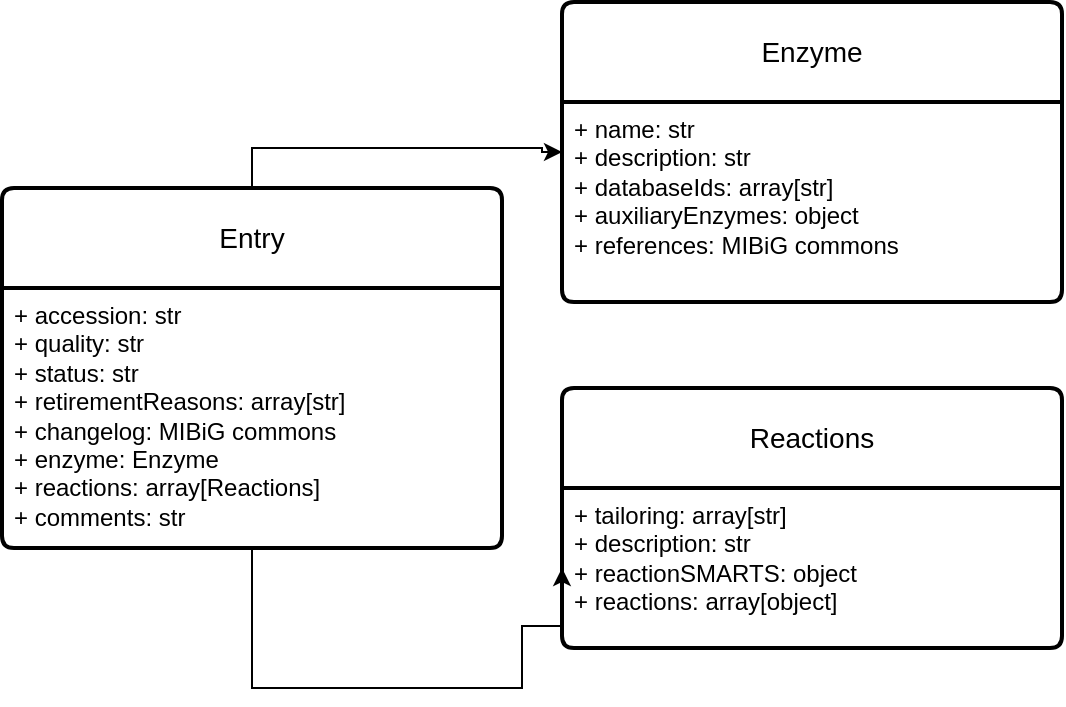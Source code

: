 <mxfile version="20.5.3" type="embed"><diagram id="BAHB0gP8xIXMOgwT9xjf" name="MITE"><mxGraphModel dx="266" dy="392" grid="1" gridSize="10" guides="1" tooltips="1" connect="1" arrows="1" fold="1" page="1" pageScale="1" pageWidth="850" pageHeight="1100" math="0" shadow="0"><root><mxCell id="0"/><mxCell id="1" parent="0"/><mxCell id="RC-lDWm2Dxlrm_hdWZar-4" style="edgeStyle=orthogonalEdgeStyle;rounded=0;orthogonalLoop=1;jettySize=auto;html=1;entryX=0;entryY=0.25;entryDx=0;entryDy=0;exitX=0.5;exitY=0;exitDx=0;exitDy=0;" parent="1" source="-aiOxaH1s1cK_LicX6S7-1" target="KzYSrZ77MdClX3Mj8RqD-2" edge="1"><mxGeometry relative="1" as="geometry"><mxPoint x="235" y="370" as="targetPoint"/></mxGeometry></mxCell><mxCell id="-aiOxaH1s1cK_LicX6S7-1" value="Entry" style="swimlane;childLayout=stackLayout;horizontal=1;startSize=50;horizontalStack=0;rounded=1;fontSize=14;fontStyle=0;strokeWidth=2;resizeParent=0;resizeLast=1;shadow=0;dashed=0;align=center;arcSize=4;whiteSpace=wrap;html=1;" parent="1" vertex="1"><mxGeometry x="110" y="670" width="250" height="180" as="geometry"/></mxCell><mxCell id="-aiOxaH1s1cK_LicX6S7-2" value="&lt;div&gt;&lt;span style=&quot;background-color: initial;&quot;&gt;+ accession: str&lt;/span&gt;&lt;br&gt;&lt;/div&gt;&lt;div&gt;+ quality: str&lt;br&gt;&lt;/div&gt;+ status: str&lt;br&gt;+ retirementReasons: array[str]&lt;br&gt;+ changelog: MIBiG commons&lt;br&gt;&lt;div&gt;+ enzyme: Enzyme&lt;/div&gt;&lt;div&gt;+ reactions: array[Reactions]&lt;br&gt;&lt;/div&gt;+ comments: str" style="align=left;strokeColor=none;fillColor=none;spacingLeft=4;fontSize=12;verticalAlign=top;resizable=0;rotatable=0;part=1;html=1;" parent="-aiOxaH1s1cK_LicX6S7-1" vertex="1"><mxGeometry y="50" width="250" height="130" as="geometry"/></mxCell><mxCell id="KzYSrZ77MdClX3Mj8RqD-1" value="Enzyme" style="swimlane;childLayout=stackLayout;horizontal=1;startSize=50;horizontalStack=0;rounded=1;fontSize=14;fontStyle=0;strokeWidth=2;resizeParent=0;resizeLast=1;shadow=0;dashed=0;align=center;arcSize=4;whiteSpace=wrap;html=1;" parent="1" vertex="1"><mxGeometry x="390" y="577" width="250" height="150" as="geometry"/></mxCell><mxCell id="KzYSrZ77MdClX3Mj8RqD-2" value="&lt;div&gt;+ name: str&lt;/div&gt;&lt;div&gt;+ description: str&lt;/div&gt;&lt;div&gt;+ databaseIds: array[str]&lt;/div&gt;&lt;div&gt;+ auxiliaryEnzymes: object&lt;/div&gt;&lt;div&gt;+ references: MIBiG commons&lt;/div&gt;&lt;div&gt;&lt;br&gt;&lt;/div&gt;&lt;div&gt;&lt;br&gt;&lt;/div&gt;" style="align=left;strokeColor=none;fillColor=none;spacingLeft=4;fontSize=12;verticalAlign=top;resizable=0;rotatable=0;part=1;html=1;" parent="KzYSrZ77MdClX3Mj8RqD-1" vertex="1"><mxGeometry y="50" width="250" height="100" as="geometry"/></mxCell><mxCell id="RC-lDWm2Dxlrm_hdWZar-11" value="Reactions" style="swimlane;childLayout=stackLayout;horizontal=1;startSize=50;horizontalStack=0;rounded=1;fontSize=14;fontStyle=0;strokeWidth=2;resizeParent=0;resizeLast=1;shadow=0;dashed=0;align=center;arcSize=4;whiteSpace=wrap;html=1;" parent="1" vertex="1"><mxGeometry x="390" y="770" width="250" height="130" as="geometry"/></mxCell><mxCell id="RC-lDWm2Dxlrm_hdWZar-12" value="&lt;div&gt;+ tailoring: array[str]&lt;/div&gt;&lt;div&gt;+ description: str&lt;/div&gt;&lt;div&gt;+ reactionSMARTS: object&lt;/div&gt;&lt;div&gt;+ reactions: array[object]&lt;/div&gt;" style="align=left;strokeColor=none;fillColor=none;spacingLeft=4;fontSize=12;verticalAlign=top;resizable=0;rotatable=0;part=1;html=1;" parent="RC-lDWm2Dxlrm_hdWZar-11" vertex="1"><mxGeometry y="50" width="250" height="80" as="geometry"/></mxCell><mxCell id="RC-lDWm2Dxlrm_hdWZar-14" style="edgeStyle=orthogonalEdgeStyle;rounded=0;orthogonalLoop=1;jettySize=auto;html=1;entryX=0;entryY=0.5;entryDx=0;entryDy=0;" parent="1" source="-aiOxaH1s1cK_LicX6S7-2" target="RC-lDWm2Dxlrm_hdWZar-12" edge="1"><mxGeometry relative="1" as="geometry"><Array as="points"><mxPoint x="235" y="920"/><mxPoint x="370" y="920"/><mxPoint x="370" y="889"/></Array></mxGeometry></mxCell></root></mxGraphModel></diagram></mxfile>